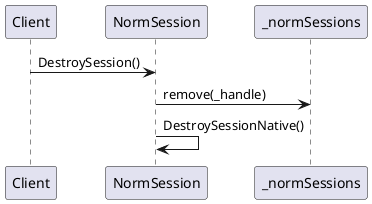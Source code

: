 @startuml 
Client -> NormSession : DestroySession()
NormSession -> _normSessions : remove(_handle)
NormSession -> NormSession : DestroySessionNative()
@enduml